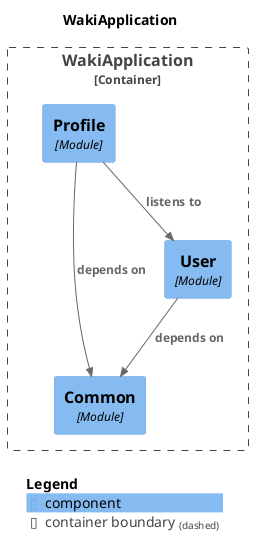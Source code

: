 @startuml
set separator none
title WakiApplication

top to bottom direction

!include <C4/C4>
!include <C4/C4_Context>
!include <C4/C4_Component>

Container_Boundary("WakiApplication.WakiApplication_boundary", "WakiApplication", $tags="") {
  Component(WakiApplication.WakiApplication.Common, "Common", $techn="Module", $descr="", $tags="", $link="")
  Component(WakiApplication.WakiApplication.User, "User", $techn="Module", $descr="", $tags="", $link="")
  Component(WakiApplication.WakiApplication.Profile, "Profile", $techn="Module", $descr="", $tags="", $link="")
}

Rel(WakiApplication.WakiApplication.User, WakiApplication.WakiApplication.Common, "depends on", $techn="", $tags="", $link="")
Rel(WakiApplication.WakiApplication.Profile, WakiApplication.WakiApplication.User, "listens to", $techn="", $tags="", $link="")
Rel(WakiApplication.WakiApplication.Profile, WakiApplication.WakiApplication.Common, "depends on", $techn="", $tags="", $link="")

SHOW_LEGEND(true)
@enduml